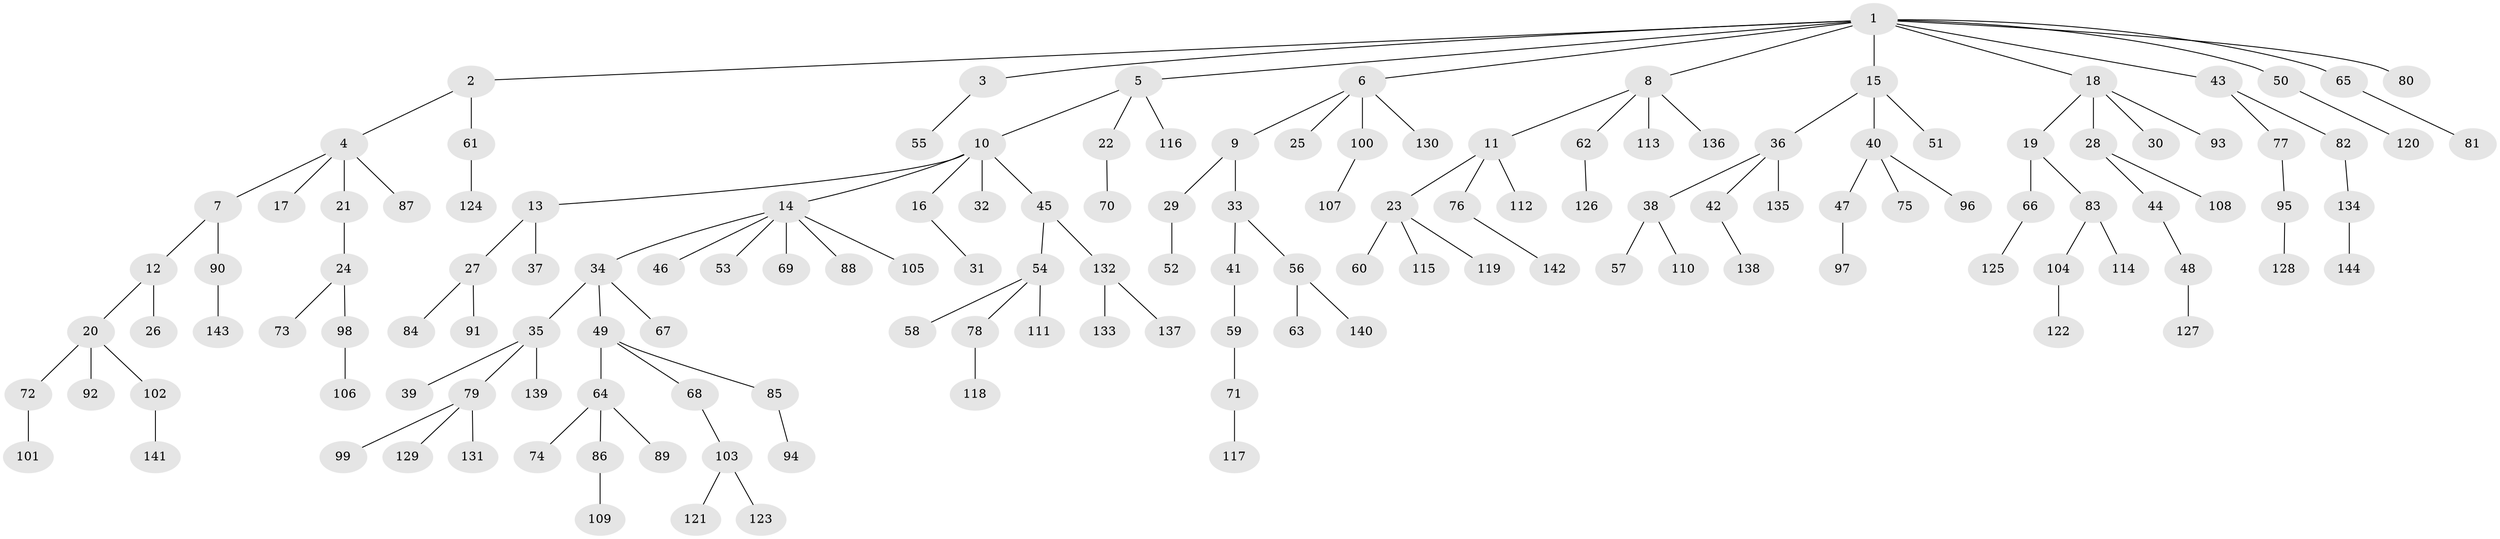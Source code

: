 // Generated by graph-tools (version 1.1) at 2025/53/03/09/25 04:53:16]
// undirected, 144 vertices, 143 edges
graph export_dot {
graph [start="1"]
  node [color=gray90,style=filled];
  1;
  2;
  3;
  4;
  5;
  6;
  7;
  8;
  9;
  10;
  11;
  12;
  13;
  14;
  15;
  16;
  17;
  18;
  19;
  20;
  21;
  22;
  23;
  24;
  25;
  26;
  27;
  28;
  29;
  30;
  31;
  32;
  33;
  34;
  35;
  36;
  37;
  38;
  39;
  40;
  41;
  42;
  43;
  44;
  45;
  46;
  47;
  48;
  49;
  50;
  51;
  52;
  53;
  54;
  55;
  56;
  57;
  58;
  59;
  60;
  61;
  62;
  63;
  64;
  65;
  66;
  67;
  68;
  69;
  70;
  71;
  72;
  73;
  74;
  75;
  76;
  77;
  78;
  79;
  80;
  81;
  82;
  83;
  84;
  85;
  86;
  87;
  88;
  89;
  90;
  91;
  92;
  93;
  94;
  95;
  96;
  97;
  98;
  99;
  100;
  101;
  102;
  103;
  104;
  105;
  106;
  107;
  108;
  109;
  110;
  111;
  112;
  113;
  114;
  115;
  116;
  117;
  118;
  119;
  120;
  121;
  122;
  123;
  124;
  125;
  126;
  127;
  128;
  129;
  130;
  131;
  132;
  133;
  134;
  135;
  136;
  137;
  138;
  139;
  140;
  141;
  142;
  143;
  144;
  1 -- 2;
  1 -- 3;
  1 -- 5;
  1 -- 6;
  1 -- 8;
  1 -- 15;
  1 -- 18;
  1 -- 43;
  1 -- 50;
  1 -- 65;
  1 -- 80;
  2 -- 4;
  2 -- 61;
  3 -- 55;
  4 -- 7;
  4 -- 17;
  4 -- 21;
  4 -- 87;
  5 -- 10;
  5 -- 22;
  5 -- 116;
  6 -- 9;
  6 -- 25;
  6 -- 100;
  6 -- 130;
  7 -- 12;
  7 -- 90;
  8 -- 11;
  8 -- 62;
  8 -- 113;
  8 -- 136;
  9 -- 29;
  9 -- 33;
  10 -- 13;
  10 -- 14;
  10 -- 16;
  10 -- 32;
  10 -- 45;
  11 -- 23;
  11 -- 76;
  11 -- 112;
  12 -- 20;
  12 -- 26;
  13 -- 27;
  13 -- 37;
  14 -- 34;
  14 -- 46;
  14 -- 53;
  14 -- 69;
  14 -- 88;
  14 -- 105;
  15 -- 36;
  15 -- 40;
  15 -- 51;
  16 -- 31;
  18 -- 19;
  18 -- 28;
  18 -- 30;
  18 -- 93;
  19 -- 66;
  19 -- 83;
  20 -- 72;
  20 -- 92;
  20 -- 102;
  21 -- 24;
  22 -- 70;
  23 -- 60;
  23 -- 115;
  23 -- 119;
  24 -- 73;
  24 -- 98;
  27 -- 84;
  27 -- 91;
  28 -- 44;
  28 -- 108;
  29 -- 52;
  33 -- 41;
  33 -- 56;
  34 -- 35;
  34 -- 49;
  34 -- 67;
  35 -- 39;
  35 -- 79;
  35 -- 139;
  36 -- 38;
  36 -- 42;
  36 -- 135;
  38 -- 57;
  38 -- 110;
  40 -- 47;
  40 -- 75;
  40 -- 96;
  41 -- 59;
  42 -- 138;
  43 -- 77;
  43 -- 82;
  44 -- 48;
  45 -- 54;
  45 -- 132;
  47 -- 97;
  48 -- 127;
  49 -- 64;
  49 -- 68;
  49 -- 85;
  50 -- 120;
  54 -- 58;
  54 -- 78;
  54 -- 111;
  56 -- 63;
  56 -- 140;
  59 -- 71;
  61 -- 124;
  62 -- 126;
  64 -- 74;
  64 -- 86;
  64 -- 89;
  65 -- 81;
  66 -- 125;
  68 -- 103;
  71 -- 117;
  72 -- 101;
  76 -- 142;
  77 -- 95;
  78 -- 118;
  79 -- 99;
  79 -- 129;
  79 -- 131;
  82 -- 134;
  83 -- 104;
  83 -- 114;
  85 -- 94;
  86 -- 109;
  90 -- 143;
  95 -- 128;
  98 -- 106;
  100 -- 107;
  102 -- 141;
  103 -- 121;
  103 -- 123;
  104 -- 122;
  132 -- 133;
  132 -- 137;
  134 -- 144;
}

